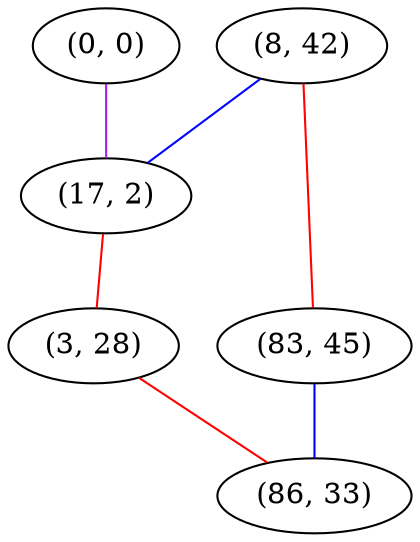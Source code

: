 graph "" {
"(0, 0)";
"(8, 42)";
"(17, 2)";
"(3, 28)";
"(83, 45)";
"(86, 33)";
"(0, 0)" -- "(17, 2)"  [color=purple, key=0, weight=4];
"(8, 42)" -- "(17, 2)"  [color=blue, key=0, weight=3];
"(8, 42)" -- "(83, 45)"  [color=red, key=0, weight=1];
"(17, 2)" -- "(3, 28)"  [color=red, key=0, weight=1];
"(3, 28)" -- "(86, 33)"  [color=red, key=0, weight=1];
"(83, 45)" -- "(86, 33)"  [color=blue, key=0, weight=3];
}
